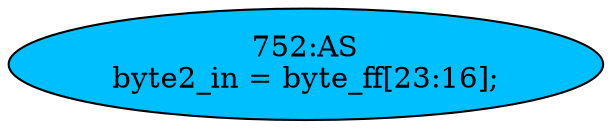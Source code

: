 strict digraph "" {
	node [label="\N"];
	"752:AS"	 [ast="<pyverilog.vparser.ast.Assign object at 0x7f01261e3890>",
		def_var="['byte2_in']",
		fillcolor=deepskyblue,
		label="752:AS
byte2_in = byte_ff[23:16];",
		statements="[]",
		style=filled,
		typ=Assign,
		use_var="['byte_ff']"];
}
